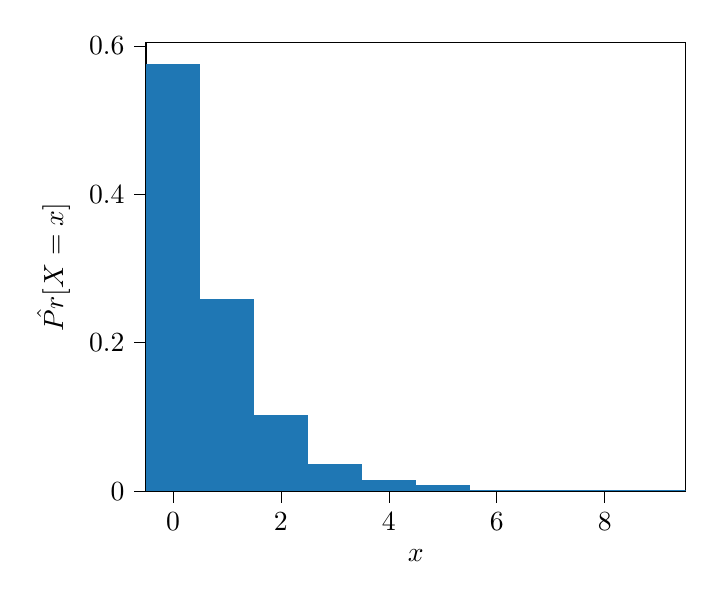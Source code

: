 % This file was created with tikzplotlib v0.10.1.
\begin{tikzpicture}

\definecolor{darkgray176}{RGB}{176,176,176}
\definecolor{steelblue31119180}{RGB}{31,119,180}

\begin{axis}[
tick align=outside,
tick pos=left,
x grid style={darkgray176},
xlabel={\(\displaystyle x\)},
xmin=-0.5, xmax=9.5,
xtick style={color=black},
y grid style={darkgray176},
ylabel={\(\displaystyle \hat{Pr}[X=x]\)},
ymin=0, ymax=0.604,
ytick style={color=black},
yticklabel style={/pgf/number format/fixed}
]
\draw[draw=none,fill=steelblue31119180] (axis cs:-0.5,0) rectangle (axis cs:0.5,0.575);
\draw[draw=none,fill=steelblue31119180] (axis cs:0.5,0) rectangle (axis cs:1.5,0.259);
\draw[draw=none,fill=steelblue31119180] (axis cs:1.5,0) rectangle (axis cs:2.5,0.102);
\draw[draw=none,fill=steelblue31119180] (axis cs:2.5,0) rectangle (axis cs:3.5,0.037);
\draw[draw=none,fill=steelblue31119180] (axis cs:3.5,0) rectangle (axis cs:4.5,0.015);
\draw[draw=none,fill=steelblue31119180] (axis cs:4.5,0) rectangle (axis cs:5.5,0.008);
\draw[draw=none,fill=steelblue31119180] (axis cs:5.5,0) rectangle (axis cs:6.5,0.001);
\draw[draw=none,fill=steelblue31119180] (axis cs:6.5,0) rectangle (axis cs:7.5,0.001);
\draw[draw=none,fill=steelblue31119180] (axis cs:7.5,0) rectangle (axis cs:8.5,0.001);
\draw[draw=none,fill=steelblue31119180] (axis cs:8.5,0) rectangle (axis cs:9.5,0.001);
\end{axis}

\end{tikzpicture}
